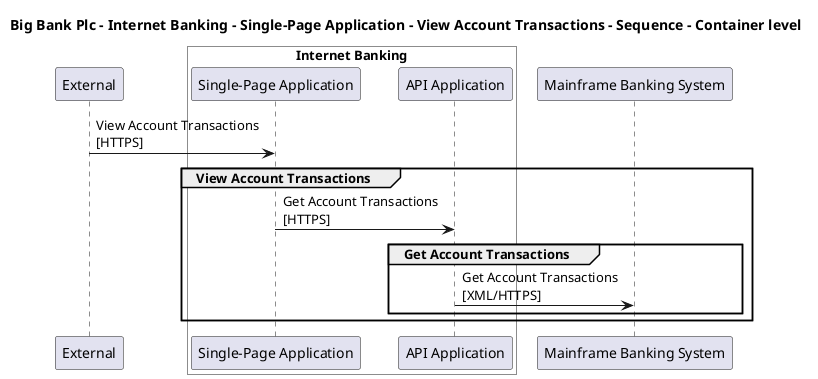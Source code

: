 @startuml

title Big Bank Plc - Internet Banking - Single-Page Application - View Account Transactions - Sequence - Container level

participant "External" as C4InterFlow.SoftwareSystems.ExternalSystem

box "Internet Banking" #White
    participant "Single-Page Application" as BigBankPlc.SoftwareSystems.InternetBanking.Containers.SinglePageApp
    participant "API Application" as BigBankPlc.SoftwareSystems.InternetBanking.Containers.APIApplication
end box

participant "Mainframe Banking System" as BigBankPlc.SoftwareSystems.MainframeBankingSystem

C4InterFlow.SoftwareSystems.ExternalSystem -> BigBankPlc.SoftwareSystems.InternetBanking.Containers.SinglePageApp : View Account Transactions\n[HTTPS]
group View Account Transactions
BigBankPlc.SoftwareSystems.InternetBanking.Containers.SinglePageApp -> BigBankPlc.SoftwareSystems.InternetBanking.Containers.APIApplication : Get Account Transactions\n[HTTPS]
group Get Account Transactions
BigBankPlc.SoftwareSystems.InternetBanking.Containers.APIApplication -> BigBankPlc.SoftwareSystems.MainframeBankingSystem : Get Account Transactions\n[XML/HTTPS]
end
end


@enduml
